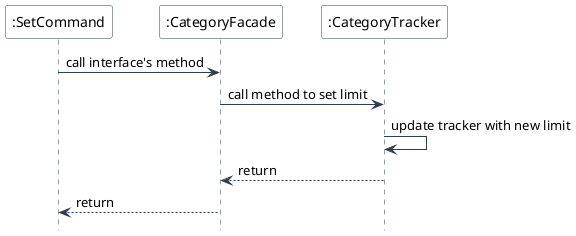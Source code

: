 @startuml
skinparam backgroundColor #FFFFFF
skinparam sequence {
    ArrowColor #2C3E50
    LifeLineBorderColor #2C3E50
    ParticipantBorderColor #2C3E50
    ParticipantBackgroundColor #FFFFFF
}
hide footbox

participant ":SetCommand" as SC
participant ":CategoryFacade" as CF
participant ":CategoryTracker" as CT
' participant ":CategoryData" as CD

SC -> CF: call interface's method
CF -> CT: call method to set limit
CT -> CT: update tracker with new limit
CT --> CF: return
CF --> SC: return

@enduml
